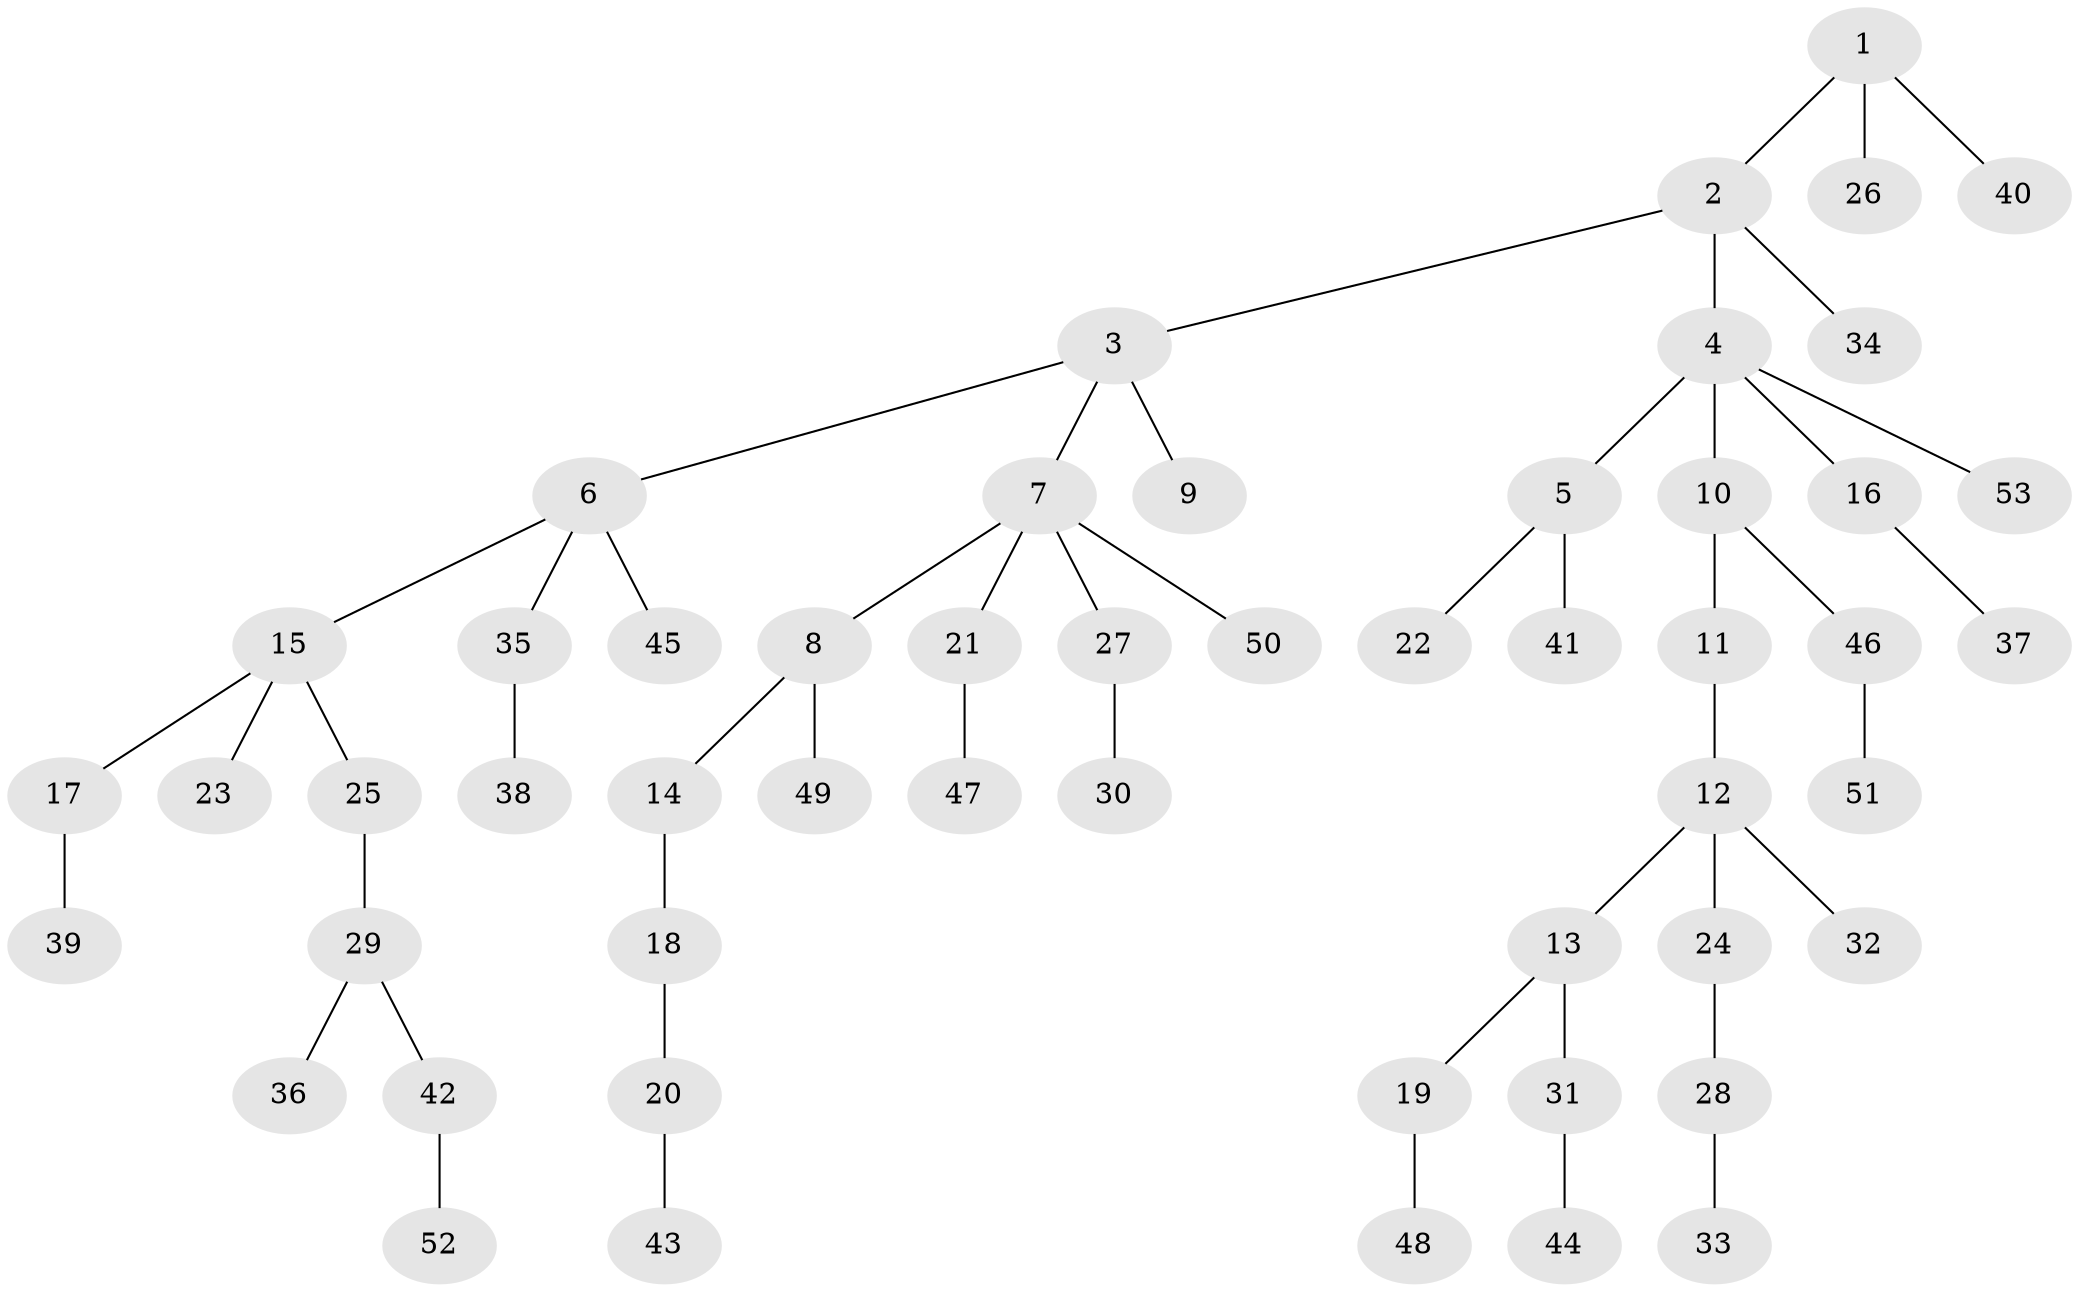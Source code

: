 // Generated by graph-tools (version 1.1) at 2025/26/03/09/25 03:26:23]
// undirected, 53 vertices, 52 edges
graph export_dot {
graph [start="1"]
  node [color=gray90,style=filled];
  1;
  2;
  3;
  4;
  5;
  6;
  7;
  8;
  9;
  10;
  11;
  12;
  13;
  14;
  15;
  16;
  17;
  18;
  19;
  20;
  21;
  22;
  23;
  24;
  25;
  26;
  27;
  28;
  29;
  30;
  31;
  32;
  33;
  34;
  35;
  36;
  37;
  38;
  39;
  40;
  41;
  42;
  43;
  44;
  45;
  46;
  47;
  48;
  49;
  50;
  51;
  52;
  53;
  1 -- 2;
  1 -- 26;
  1 -- 40;
  2 -- 3;
  2 -- 4;
  2 -- 34;
  3 -- 6;
  3 -- 7;
  3 -- 9;
  4 -- 5;
  4 -- 10;
  4 -- 16;
  4 -- 53;
  5 -- 22;
  5 -- 41;
  6 -- 15;
  6 -- 35;
  6 -- 45;
  7 -- 8;
  7 -- 21;
  7 -- 27;
  7 -- 50;
  8 -- 14;
  8 -- 49;
  10 -- 11;
  10 -- 46;
  11 -- 12;
  12 -- 13;
  12 -- 24;
  12 -- 32;
  13 -- 19;
  13 -- 31;
  14 -- 18;
  15 -- 17;
  15 -- 23;
  15 -- 25;
  16 -- 37;
  17 -- 39;
  18 -- 20;
  19 -- 48;
  20 -- 43;
  21 -- 47;
  24 -- 28;
  25 -- 29;
  27 -- 30;
  28 -- 33;
  29 -- 36;
  29 -- 42;
  31 -- 44;
  35 -- 38;
  42 -- 52;
  46 -- 51;
}
